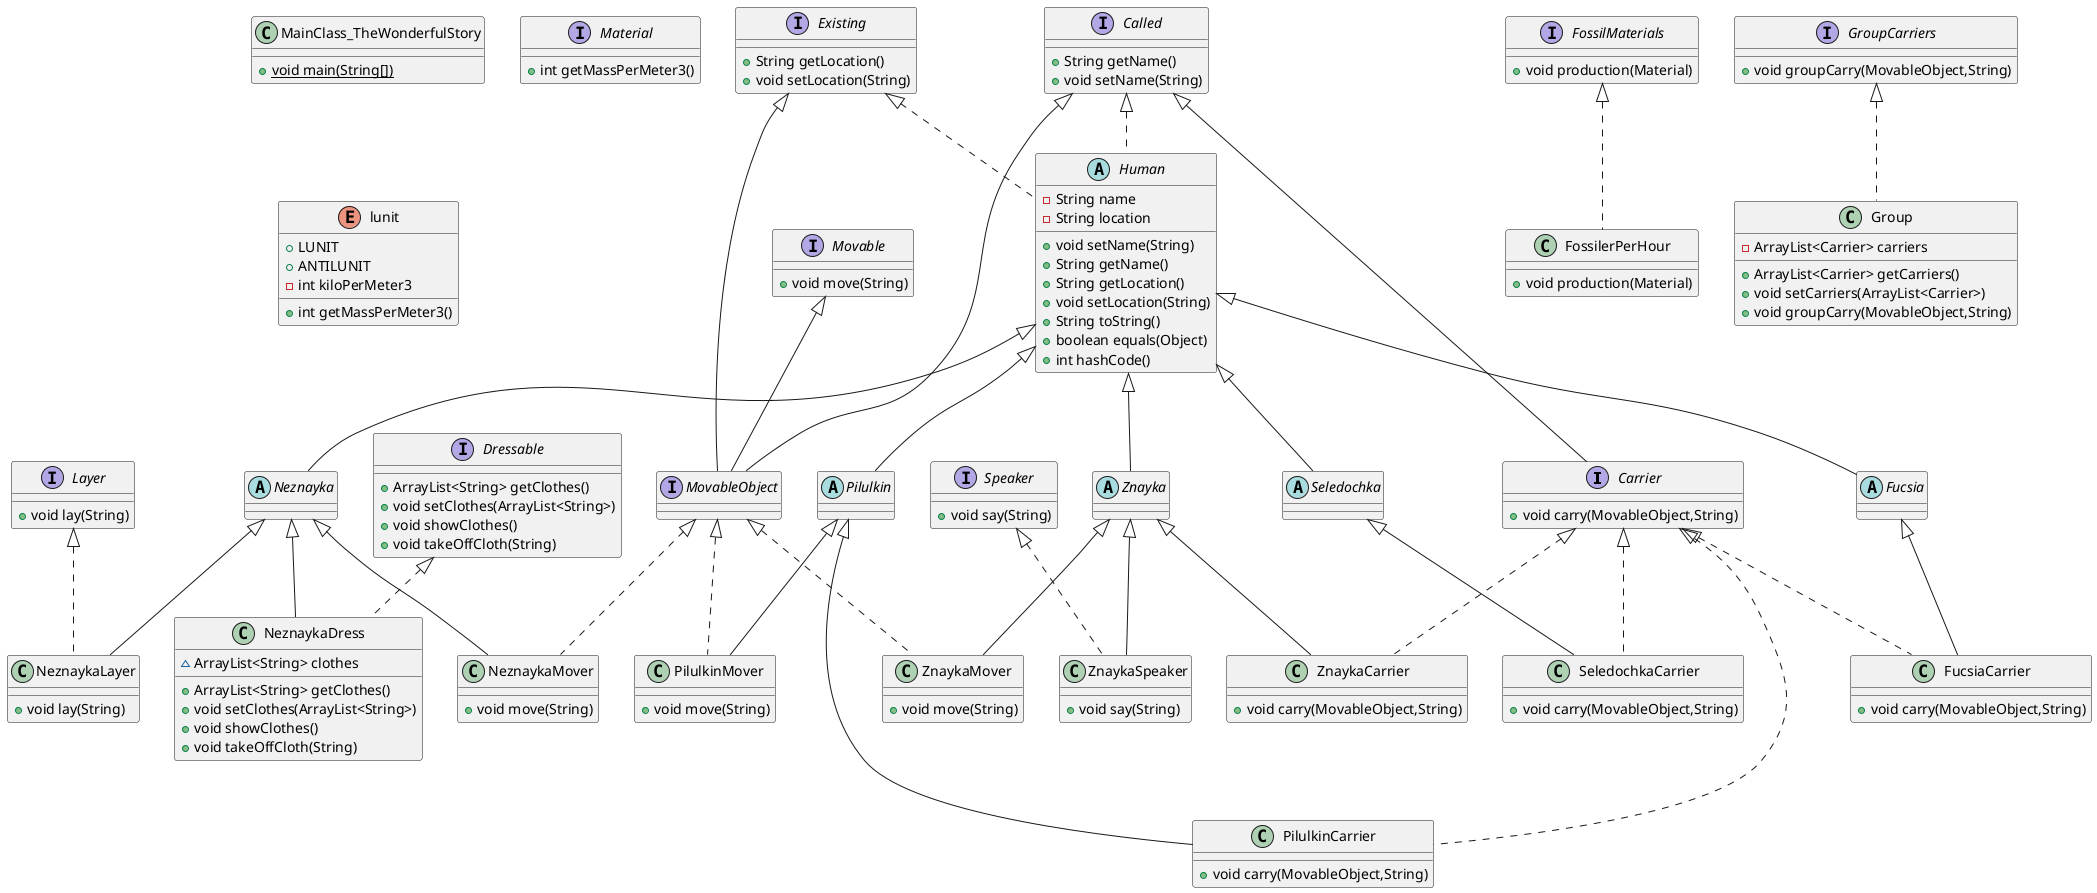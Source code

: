 @startuml
interface Carrier {
+ void carry(MovableObject,String)
}
class ZnaykaSpeaker {
+ void say(String)
}
interface Movable {
+ void move(String)
}
interface Existing {
+ String getLocation()
+ void setLocation(String)
}
abstract class Pilulkin {
}
class FucsiaCarrier {
+ void carry(MovableObject,String)
}
class MainClass_TheWonderfulStory {
+ {static} void main(String[])
}
interface MovableObject {
}
class NeznaykaMover {
+ void move(String)
}
abstract class Seledochka {
}
class FossilerPerHour {
+ void production(Material)
}
class ZnaykaMover {
+ void move(String)
}
interface Layer {
+ void lay(String)
}
interface Called {
+ String getName()
+ void setName(String)
}
interface Dressable {
+ ArrayList<String> getClothes()
+ void setClothes(ArrayList<String>)
+ void showClothes()
+ void takeOffCloth(String)
}
interface Material {
+ int getMassPerMeter3()
}
interface GroupCarriers {
+ void groupCarry(MovableObject,String)
}
class ZnaykaCarrier {
+ void carry(MovableObject,String)
}
class NeznaykaLayer {
+ void lay(String)
}
interface Speaker {
+ void say(String)
}
enum lunit {
+  LUNIT
+  ANTILUNIT
- int kiloPerMeter3
+ int getMassPerMeter3()
}
class PilulkinCarrier {
+ void carry(MovableObject,String)
}
abstract class Fucsia {
}
abstract class Neznayka {
}
class Group {
- ArrayList<Carrier> carriers
+ ArrayList<Carrier> getCarriers()
+ void setCarriers(ArrayList<Carrier>)
+ void groupCarry(MovableObject,String)
}
abstract class Human {
- String name
- String location
+ void setName(String)
+ String getName()
+ String getLocation()
+ void setLocation(String)
+ String toString()
+ boolean equals(Object)
+ int hashCode()
}
abstract class Znayka {
}
class PilulkinMover {
+ void move(String)
}
class SeledochkaCarrier {
+ void carry(MovableObject,String)
}
class NeznaykaDress {
~ ArrayList<String> clothes
+ ArrayList<String> getClothes()
+ void setClothes(ArrayList<String>)
+ void showClothes()
+ void takeOffCloth(String)
}
interface FossilMaterials {
+ void production(Material)
}


Called <|-- Carrier
Speaker <|.. ZnaykaSpeaker
Znayka <|-- ZnaykaSpeaker
Human <|-- Pilulkin
Carrier <|.. FucsiaCarrier
Fucsia <|-- FucsiaCarrier
Movable <|-- MovableObject
Called <|-- MovableObject
Existing <|-- MovableObject
MovableObject <|.. NeznaykaMover
Neznayka <|-- NeznaykaMover
Human <|-- Seledochka
FossilMaterials <|.. FossilerPerHour
MovableObject <|.. ZnaykaMover
Znayka <|-- ZnaykaMover
Carrier <|.. ZnaykaCarrier
Znayka <|-- ZnaykaCarrier
Layer <|.. NeznaykaLayer
Neznayka <|-- NeznaykaLayer
Carrier <|.. PilulkinCarrier
Pilulkin <|-- PilulkinCarrier
Human <|-- Fucsia
Human <|-- Neznayka
GroupCarriers <|.. Group
Called <|.. Human
Existing <|.. Human
Human <|-- Znayka
MovableObject <|.. PilulkinMover
Pilulkin <|-- PilulkinMover
Carrier <|.. SeledochkaCarrier
Seledochka <|-- SeledochkaCarrier
Dressable <|.. NeznaykaDress
Neznayka <|-- NeznaykaDress
@enduml